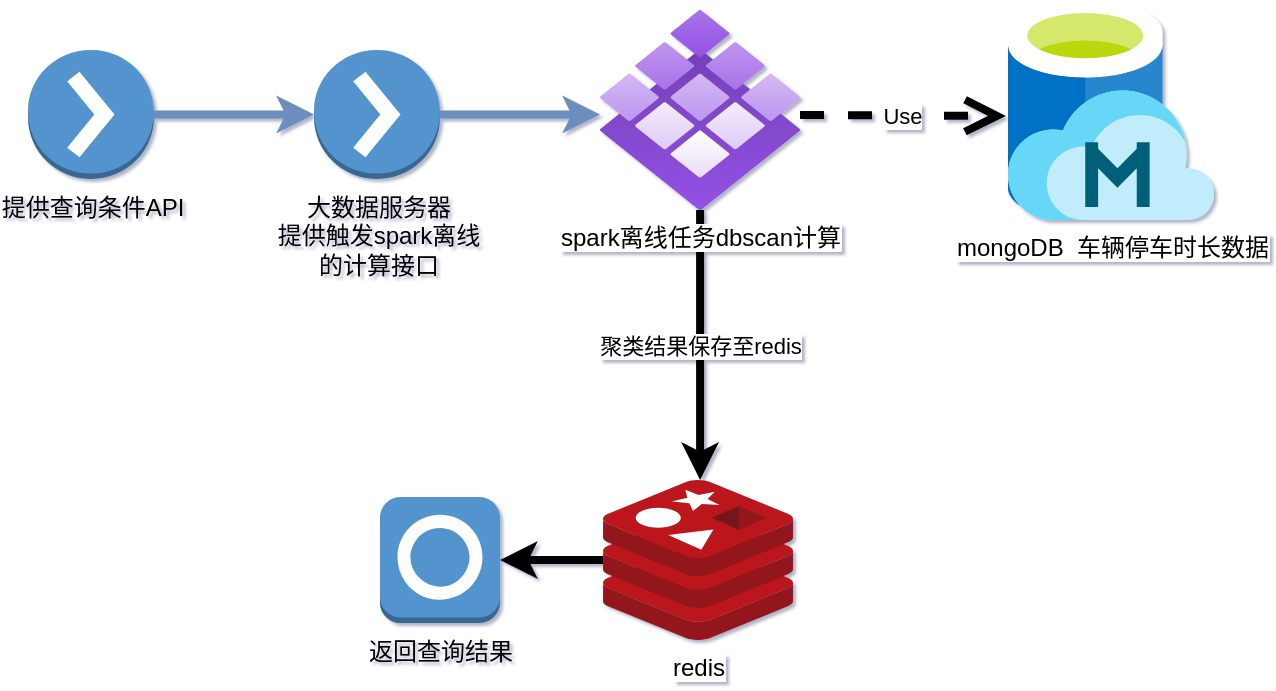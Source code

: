 <mxfile version="12.2.4" type="github" pages="1"><diagram id="L4WbK76gIzjxOnFG95fo" name="Page-1"><mxGraphModel dx="772" dy="451" grid="1" gridSize="10" guides="1" tooltips="1" connect="1" arrows="1" fold="1" page="1" pageScale="1" pageWidth="827" pageHeight="1169" background="#ffffff" math="0" shadow="1"><root><mxCell id="0"/><mxCell id="1" parent="0"/><mxCell id="fUflsA1uZveHPatxNksZ-9" value="mongoDB&amp;nbsp; 车辆停车时长数据" style="aspect=fixed;html=1;points=[];align=center;image;fontSize=12;image=img/lib/mscae/Managed_Databases.svg;" parent="1" vertex="1"><mxGeometry x="650" y="25" width="103" height="110" as="geometry"/></mxCell><mxCell id="c5coazDtm47vXDaHpvgy-4" value="" style="edgeStyle=orthogonalEdgeStyle;orthogonalLoop=1;jettySize=auto;html=1;fillColor=#dae8fc;strokeColor=#6c8ebf;curved=1;strokeWidth=4;" edge="1" parent="1" source="c5coazDtm47vXDaHpvgy-1" target="c5coazDtm47vXDaHpvgy-3"><mxGeometry relative="1" as="geometry"/></mxCell><mxCell id="c5coazDtm47vXDaHpvgy-1" value="提供查询条件API" style="outlineConnect=0;dashed=0;verticalLabelPosition=bottom;verticalAlign=top;align=center;html=1;shape=mxgraph.aws3.action;fillColor=#5294CF;gradientColor=none;" vertex="1" parent="1"><mxGeometry x="160" y="50" width="63" height="64.5" as="geometry"/></mxCell><mxCell id="c5coazDtm47vXDaHpvgy-8" value="" style="edgeStyle=orthogonalEdgeStyle;curved=1;orthogonalLoop=1;jettySize=auto;html=1;strokeWidth=4;fillColor=#dae8fc;strokeColor=#6c8ebf;" edge="1" parent="1" source="c5coazDtm47vXDaHpvgy-3"><mxGeometry relative="1" as="geometry"><mxPoint x="446" y="82.25" as="targetPoint"/></mxGeometry></mxCell><mxCell id="c5coazDtm47vXDaHpvgy-3" value="大数据服务器&lt;br&gt;提供触发spark离线&lt;br&gt;的计算接口" style="outlineConnect=0;dashed=0;verticalLabelPosition=bottom;verticalAlign=top;align=center;html=1;shape=mxgraph.aws3.action;fillColor=#5294CF;gradientColor=none;" vertex="1" parent="1"><mxGeometry x="303" y="50" width="63" height="64.5" as="geometry"/></mxCell><mxCell id="c5coazDtm47vXDaHpvgy-17" value="聚类结果保存至redis" style="edgeStyle=orthogonalEdgeStyle;curved=1;orthogonalLoop=1;jettySize=auto;html=1;strokeWidth=4;entryX=0.511;entryY=0;entryDx=0;entryDy=0;entryPerimeter=0;" edge="1" parent="1" source="c5coazDtm47vXDaHpvgy-9" target="c5coazDtm47vXDaHpvgy-15"><mxGeometry relative="1" as="geometry"><mxPoint x="496" y="210" as="targetPoint"/></mxGeometry></mxCell><mxCell id="c5coazDtm47vXDaHpvgy-9" value="spark离线任务dbscan计算" style="aspect=fixed;html=1;points=[];align=center;image;fontSize=12;image=img/lib/mscae/DC_OS.svg;dashed=0;fontFamily=Helvetica;fontColor=#000000;strokeColor=#000000;fillColor=#03B5BB;" vertex="1" parent="1"><mxGeometry x="446" y="30" width="100" height="100" as="geometry"/></mxCell><mxCell id="c5coazDtm47vXDaHpvgy-19" value="" style="edgeStyle=orthogonalEdgeStyle;curved=1;orthogonalLoop=1;jettySize=auto;html=1;strokeWidth=4;" edge="1" parent="1" source="c5coazDtm47vXDaHpvgy-15" target="c5coazDtm47vXDaHpvgy-18"><mxGeometry relative="1" as="geometry"/></mxCell><mxCell id="c5coazDtm47vXDaHpvgy-15" value="redis" style="aspect=fixed;html=1;points=[];align=center;image;fontSize=12;image=img/lib/mscae/Cache_Redis_Product.svg;" vertex="1" parent="1"><mxGeometry x="447.5" y="265" width="95" height="80" as="geometry"/></mxCell><mxCell id="c5coazDtm47vXDaHpvgy-18" value="返回查询结果" style="outlineConnect=0;dashed=0;verticalLabelPosition=bottom;verticalAlign=top;align=center;html=1;shape=mxgraph.aws3.alexa_skill;fillColor=#5294CF;gradientColor=none;" vertex="1" parent="1"><mxGeometry x="336" y="273.5" width="60" height="63" as="geometry"/></mxCell><mxCell id="c5coazDtm47vXDaHpvgy-20" value="Use" style="endArrow=open;endSize=12;dashed=1;html=1;strokeWidth=4;entryX=-0.01;entryY=0.527;entryDx=0;entryDy=0;entryPerimeter=0;" edge="1" parent="1" target="fUflsA1uZveHPatxNksZ-9"><mxGeometry width="160" relative="1" as="geometry"><mxPoint x="546" y="82.5" as="sourcePoint"/><mxPoint x="666" y="82.5" as="targetPoint"/></mxGeometry></mxCell></root></mxGraphModel></diagram></mxfile>